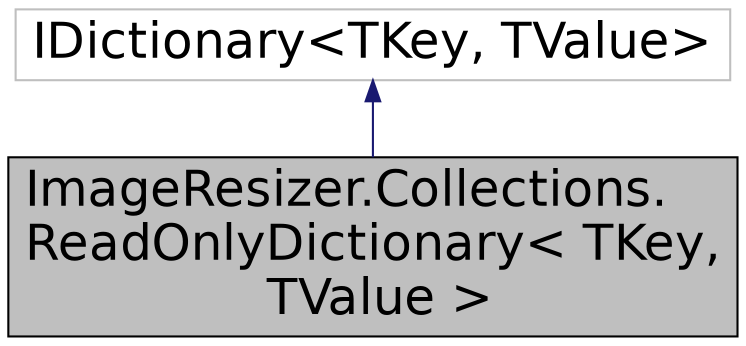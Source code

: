 digraph "ImageResizer.Collections.ReadOnlyDictionary&lt; TKey, TValue &gt;"
{
  edge [fontname="Helvetica",fontsize="24",labelfontname="Helvetica",labelfontsize="24"];
  node [fontname="Helvetica",fontsize="24",shape=record];
  Node1 [label="ImageResizer.Collections.\lReadOnlyDictionary\< TKey,\l TValue \>",height=0.2,width=0.4,color="black", fillcolor="grey75", style="filled" fontcolor="black"];
  Node2 -> Node1 [dir="back",color="midnightblue",fontsize="24",style="solid",fontname="Helvetica"];
  Node2 [label="IDictionary\<TKey, TValue\>",height=0.2,width=0.4,color="grey75", fillcolor="white", style="filled"];
}
